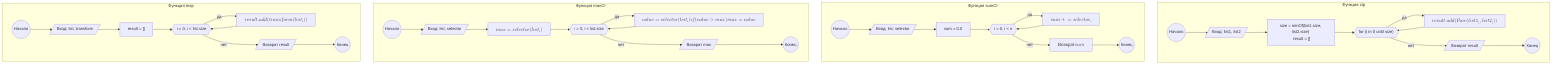 graph TD

    subgraph ZIP["Функция zip"]
        A1(("Начало"))
        IN1[/"Вход: list1, list2"/]
        B1["size = minOf(list1.size, list2.size) \n result = []"]
        C1{{"for (i in 0 until size)"}}
        D1["$$result.add(Pair(list1_i, list2_i))$$"]
        E1[/"Возврат result"/]
        F1(("Конец"))

        A1 --> IN1 --> B1 --> C1
        C1 -- да --> D1 --> C1
        C1 -- нет --> E1 --> F1
    end

    subgraph SUMOF["Функция sumOf"]
        A2(("Начало"))
        IN2[/"Вход: list, selector"/]
        B2["sum = 0.0"]
        C2{{"i = 0, i < n"}}
        D2["$$sum += selector_i$$"]
        E2["$$Возврат sum$$"]
        F2(("Конец"))

        A2 --> IN2 --> B2 --> C2
        C2 -- да --> D2 --> C2
        C2 -- нет --> E2 --> F2
    end

    subgraph MAXOF["Функция maxOf"]
        A3(("Начало"))
        IN3[/"Вход: list, selector"/]
        B3["$$max = selector(list_i)$$"]
        C3{{"i = 0, i < list.size"}}
        D3["$$value = selector(list_i) if (value > max) max = value$$"]
        E3[/"Возврат max"/]
        F3(("Конец"))

        A3 --> IN3 --> B3 --> C3
        C3 -- да --> D3 --> C3
        C3 -- нет --> E3 --> F3
    end

    subgraph MAP["Функция map"]
        A4(("Начало"))
        IN4[/"Вход: list, transform"/]
        B4["result = []"]
        C4{{"i = 0, i < list.size"}}
        D4["$$result.add(transform(list_i))$$"]
        E4[/"Возврат result"/]
        F4(("Конец"))

        A4 --> IN4 --> B4 --> C4
        C4 -- да --> D4 --> C4
        C4 -- нет --> E4 --> F4
    end